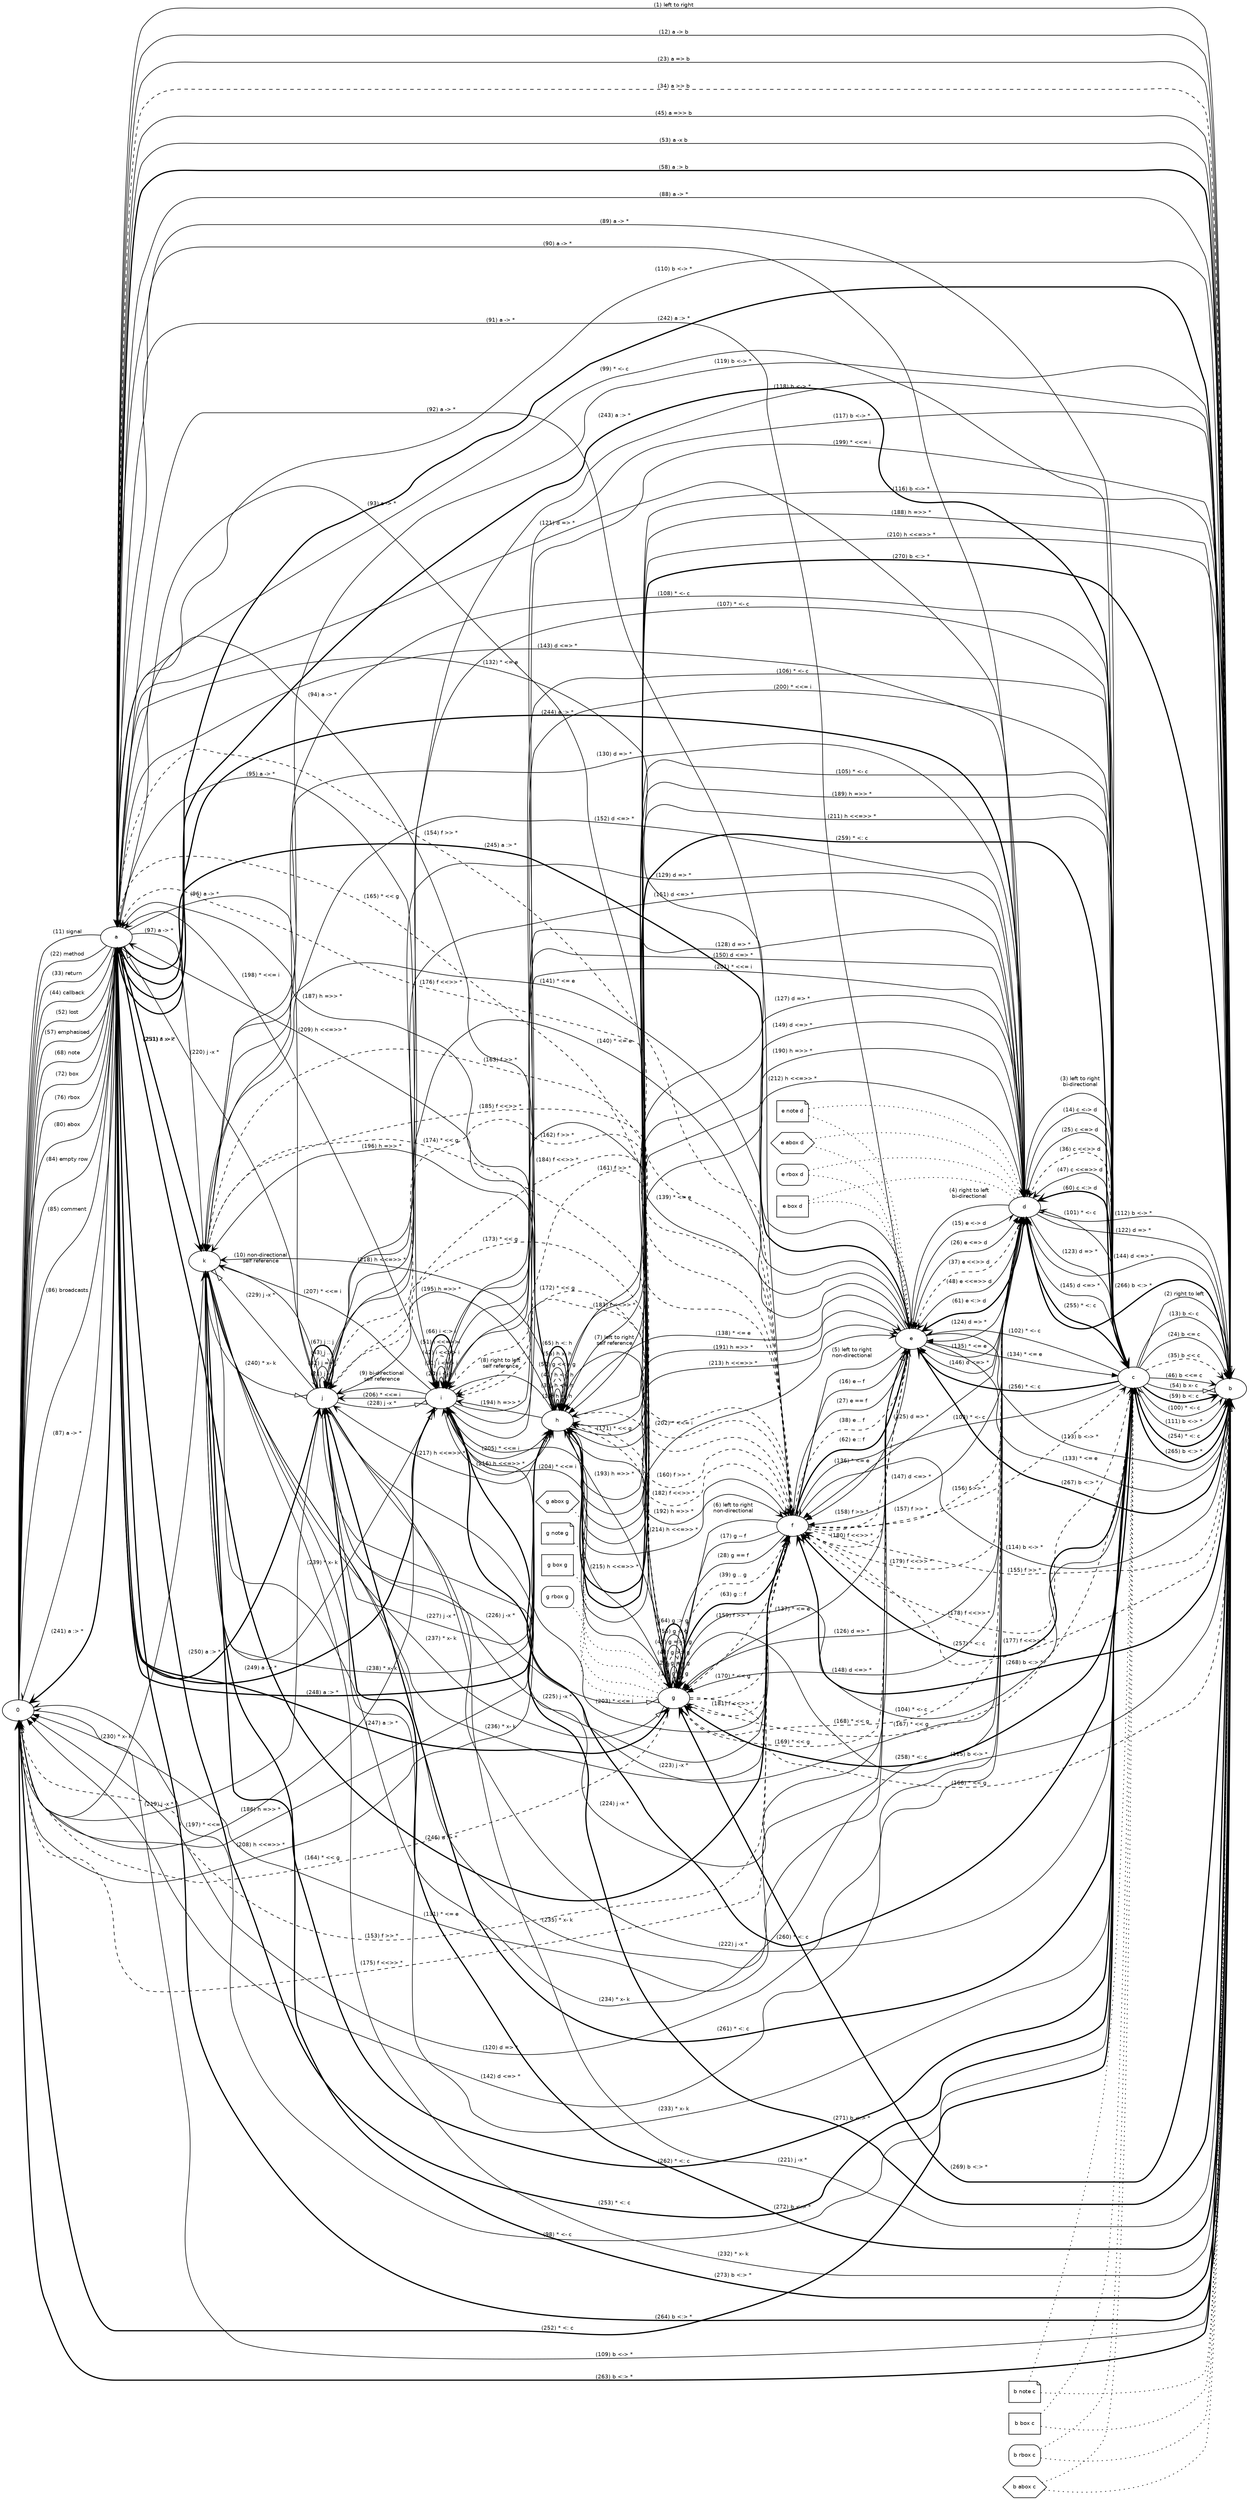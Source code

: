graph {
  rankdir=LR
  splines=true
  ordering=out
  fontname="Helvetica"
  fontsize="9"
  node [style=filled, fillcolor=white fontname="Helvetica", fontsize="9" ]
  edge [fontname="Helvetica", fontsize="9", arrowhead=vee, arrowtail=vee, dir=forward]

  "0" [label="0"];
  "a" [label="a"];
  "b" [label="b"];
  "c" [label="c"];
  "d" [label="d"];
  "e" [label="e"];
  "f" [label="f"];
  "g" [label="g"];
  "h" [label="h"];
  "i" [label="i"];
  "j" [label="j"];
  "k" [label="k"];

  "a" -- "b" [label="(1) left to right", dir="none"]
  "b" -- "c" [label="(2) right to left", dir="none"]
  "c" -- "d" [label="(3) left to right
bi-directional

", dir="none"]
  "d" -- "e" [label="(4) right to left
bi-directional

", dir="none"]
  "e" -- "f" [label="(5) left to right
non-directional

", dir="none"]
  "f" -- "g" [label="(6) left to right
non-directional

", dir="none"]
  "g" -- "h" [label="(7) left to right
self reference

", dir="none"]
  "h" -- "i" [label="(8) right to left
self reference

", dir="none"]
  "i" -- "j" [label="(9) bi-directional
self reference

", dir="none"]
  "j" -- "k" [label="(10) non-directional
self reference

", dir="none"]
  "0" -- "a" [label="(11) signal", dir="none"]
  "a" -- "b" [label="(12) a -> b", arrowhead="rvee"]
  "c" -- "b" [label="(13) b <- c", arrowhead="rvee"]
  "c" -- "d" [label="(14) c <-> d", arrowhead="rvee", arrowtail="rvee", dir="both"]
  "e" -- "d" [label="(15) e <-> d", arrowhead="rvee", arrowtail="rvee", dir="both"]
  "e" -- "f" [label="(16) e -- f", dir="none"]
  "g" -- "f" [label="(17) g -- f", dir="none"]
  "g" -- "g" [label="(18) g -> g", arrowhead="rvee"]
  "h" -- "h" [label="(19) h <- h", arrowhead="rvee"]
  "i" -- "i" [label="(20) i <-> i", arrowhead="rvee", arrowtail="rvee", dir="both"]
  "j" -- "j" [label="(21) j -- j", dir="none"]
  "0" -- "a" [label="(22) method", dir="none"]
  "a" -- "b" [label="(23) a => b", arrowhead="normal"]
  "c" -- "b" [label="(24) b <= c", arrowhead="normal"]
  "c" -- "d" [label="(25) c <=> d", arrowhead="normal", arrowtail="normal", dir="both"]
  "e" -- "d" [label="(26) e <=> d", arrowhead="normal", arrowtail="normal", dir="both"]
  "e" -- "f" [label="(27) e == f", dir="none"]
  "g" -- "f" [label="(28) g == f", dir="none"]
  "g" -- "g" [label="(29) g => g", arrowhead="normal"]
  "h" -- "h" [label="(30) h <= h", arrowhead="normal"]
  "i" -- "i" [label="(31) i <=> i", arrowhead="normal", arrowtail="normal", dir="both"]
  "j" -- "j" [label="(32) j == j", dir="none"]
  "0" -- "a" [label="(33) return", dir="none"]
  "a" -- "b" [label="(34) a >> b", style="dashed"]
  "c" -- "b" [label="(35) b << c", style="dashed"]
  "c" -- "d" [label="(36) c <<>> d", style="dashed", dir="both"]
  "e" -- "d" [label="(37) e <<>> d", style="dashed", dir="both"]
  "e" -- "f" [label="(38) e .. f", style="dashed", dir="none"]
  "g" -- "f" [label="(39) g .. g", style="dashed", dir="none"]
  "g" -- "g" [label="(40) g >> g", style="dashed"]
  "h" -- "h" [label="(41) h << h", style="dashed"]
  "i" -- "i" [label="(42) i <<>> i", style="dashed", dir="both"]
  "j" -- "j" [label="(43) j .. j", style="dashed", dir="none"]
  "0" -- "a" [label="(44) callback", dir="none"]
  "a" -- "b" [label="(45) a =>> b"]
  "c" -- "b" [label="(46) b <<= c"]
  "c" -- "d" [label="(47) c <<=>> d", dir="both"]
  "e" -- "d" [label="(48) e <<=>> d", dir="both"]
  "g" -- "g" [label="(49) g =>> g"]
  "h" -- "h" [label="(50) g <<= g"]
  "i" -- "i" [label="(51) i <<=>>i ", dir="both"]
  "0" -- "a" [label="(52) lost", dir="none"]
  "a" -- "b" [label="(53) a -x b", arrowhead="oinvonormal"]
  "c" -- "b" [label="(54) b x- c", arrowhead="oinvonormal"]
  "g" -- "g" [label="(55) g -x g", arrowhead="oinvonormal"]
  "h" -- "h" [label="(56) h x- h", arrowhead="oinvonormal"]
  "0" -- "a" [label="(57) emphasised", dir="none"]
  "a" -- "b" [label="(58) a :> b", style="bold"]
  "c" -- "b" [label="(59) b <: c", style="bold"]
  "c" -- "d" [label="(60) c <:> d", style="bold", dir="both"]
  "e" -- "d" [label="(61) e <:> d", style="bold", dir="both"]
  "e" -- "f" [label="(62) e :: f", style="bold", dir="none"]
  "g" -- "f" [label="(63) g :: f", style="bold", dir="none"]
  "g" -- "g" [label="(64) g :> g", style="bold"]
  "h" -- "h" [label="(65) h <: h", style="bold"]
  "i" -- "i" [label="(66) i <:> i", style="bold", dir="both"]
  "j" -- "j" [label="(67) j :: j", style="bold", dir="none"]
  "0" -- "a" [label="(68) note", dir="none"]
  box69 [label="b note c", shape="note"]
  box69 -- {"b","c"} [style="dotted", dir="none"]
  box70 [label="e note d", shape="note"]
  box70 -- {"e","d"} [style="dotted", dir="none"]
  box71 [label="g note g", shape="note"]
  box71 -- {"g","g"} [style="dotted", dir="none"]
  "0" -- "a" [label="(72) box", dir="none"]
  box73 [label="b box c", shape="box"]
  box73 -- {"b","c"} [style="dotted", dir="none"]
  box74 [label="e box d", shape="box"]
  box74 -- {"e","d"} [style="dotted", dir="none"]
  box75 [label="g box g", shape="box"]
  box75 -- {"g","g"} [style="dotted", dir="none"]
  "0" -- "a" [label="(76) rbox", dir="none"]
  box77 [label="b rbox c", style="rounded", shape="box"]
  box77 -- {"b","c"} [style="dotted", dir="none"]
  box78 [label="e rbox d", style="rounded", shape="box"]
  box78 -- {"e","d"} [style="dotted", dir="none"]
  box79 [label="g rbox g", style="rounded", shape="box"]
  box79 -- {"g","g"} [style="dotted", dir="none"]
  "0" -- "a" [label="(80) abox", dir="none"]
  box81 [label="b abox c", shape="hexagon"]
  box81 -- {"b","c"} [style="dotted", dir="none"]
  box82 [label="e abox d", shape="hexagon"]
  box82 -- {"e","d"} [style="dotted", dir="none"]
  box83 [label="g abox g", shape="hexagon"]
  box83 -- {"g","g"} [style="dotted", dir="none"]
  "0" -- "a" [label="(84) empty row", dir="none"]
  "0" -- "a" [label="(85) comment", dir="none"]
  "0" -- "a" [label="(86) broadcasts", dir="none"]
  "a" -- "0" [label="(87) a -> *", arrowhead="rvee"]
  "a" -- "b" [label="(88) a -> *", arrowhead="rvee"]
  "a" -- "c" [label="(89) a -> *", arrowhead="rvee"]
  "a" -- "d" [label="(90) a -> *", arrowhead="rvee"]
  "a" -- "e" [label="(91) a -> *", arrowhead="rvee"]
  "a" -- "f" [label="(92) a -> *", arrowhead="rvee"]
  "a" -- "g" [label="(93) a -> *", arrowhead="rvee"]
  "a" -- "h" [label="(94) a -> *", arrowhead="rvee"]
  "a" -- "i" [label="(95) a -> *", arrowhead="rvee"]
  "a" -- "j" [label="(96) a -> *", arrowhead="rvee"]
  "a" -- "k" [label="(97) a -> *", arrowhead="rvee"]
  "c" -- "0" [label="(98) * <- c", arrowhead="rvee"]
  "c" -- "a" [label="(99) * <- c", arrowhead="rvee"]
  "c" -- "b" [label="(100) * <- c", arrowhead="rvee"]
  "c" -- "d" [label="(101) * <- c", arrowhead="rvee"]
  "c" -- "e" [label="(102) * <- c", arrowhead="rvee"]
  "c" -- "f" [label="(103) * <- c", arrowhead="rvee"]
  "c" -- "g" [label="(104) * <- c", arrowhead="rvee"]
  "c" -- "h" [label="(105) * <- c", arrowhead="rvee"]
  "c" -- "i" [label="(106) * <- c", arrowhead="rvee"]
  "c" -- "j" [label="(107) * <- c", arrowhead="rvee"]
  "c" -- "k" [label="(108) * <- c", arrowhead="rvee"]
  "b" -- "0" [label="(109) b <-> *", arrowhead="rvee", arrowtail="rvee", dir="both"]
  "b" -- "a" [label="(110) b <-> *", arrowhead="rvee", arrowtail="rvee", dir="both"]
  "b" -- "c" [label="(111) b <-> *", arrowhead="rvee", arrowtail="rvee", dir="both"]
  "b" -- "d" [label="(112) b <-> *", arrowhead="rvee", arrowtail="rvee", dir="both"]
  "b" -- "e" [label="(113) b <-> *", arrowhead="rvee", arrowtail="rvee", dir="both"]
  "b" -- "f" [label="(114) b <-> *", arrowhead="rvee", arrowtail="rvee", dir="both"]
  "b" -- "g" [label="(115) b <-> *", arrowhead="rvee", arrowtail="rvee", dir="both"]
  "b" -- "h" [label="(116) b <-> *", arrowhead="rvee", arrowtail="rvee", dir="both"]
  "b" -- "i" [label="(117) b <-> *", arrowhead="rvee", arrowtail="rvee", dir="both"]
  "b" -- "j" [label="(118) b <-> *", arrowhead="rvee", arrowtail="rvee", dir="both"]
  "b" -- "k" [label="(119) b <-> *", arrowhead="rvee", arrowtail="rvee", dir="both"]
  "d" -- "0" [label="(120) d => *", arrowhead="normal"]
  "d" -- "a" [label="(121) d => *", arrowhead="normal"]
  "d" -- "b" [label="(122) d => *", arrowhead="normal"]
  "d" -- "c" [label="(123) d => *", arrowhead="normal"]
  "d" -- "e" [label="(124) d => *", arrowhead="normal"]
  "d" -- "f" [label="(125) d => *", arrowhead="normal"]
  "d" -- "g" [label="(126) d => *", arrowhead="normal"]
  "d" -- "h" [label="(127) d => *", arrowhead="normal"]
  "d" -- "i" [label="(128) d => *", arrowhead="normal"]
  "d" -- "j" [label="(129) d => *", arrowhead="normal"]
  "d" -- "k" [label="(130) d => *", arrowhead="normal"]
  "e" -- "0" [label="(131) * <= e", arrowhead="normal"]
  "e" -- "a" [label="(132) * <= e", arrowhead="normal"]
  "e" -- "b" [label="(133) * <= e", arrowhead="normal"]
  "e" -- "c" [label="(134) * <= e", arrowhead="normal"]
  "e" -- "d" [label="(135) * <= e", arrowhead="normal"]
  "e" -- "f" [label="(136) * <= e", arrowhead="normal"]
  "e" -- "g" [label="(137) * <= e", arrowhead="normal"]
  "e" -- "h" [label="(138) * <= e", arrowhead="normal"]
  "e" -- "i" [label="(139) * <= e", arrowhead="normal"]
  "e" -- "j" [label="(140) * <= e", arrowhead="normal"]
  "e" -- "k" [label="(141) * <= e", arrowhead="normal"]
  "d" -- "0" [label="(142) d <=> *", arrowhead="normal", arrowtail="normal", dir="both"]
  "d" -- "a" [label="(143) d <=> *", arrowhead="normal", arrowtail="normal", dir="both"]
  "d" -- "b" [label="(144) d <=> *", arrowhead="normal", arrowtail="normal", dir="both"]
  "d" -- "c" [label="(145) d <=> *", arrowhead="normal", arrowtail="normal", dir="both"]
  "d" -- "e" [label="(146) d <=> *", arrowhead="normal", arrowtail="normal", dir="both"]
  "d" -- "f" [label="(147) d <=> *", arrowhead="normal", arrowtail="normal", dir="both"]
  "d" -- "g" [label="(148) d <=> *", arrowhead="normal", arrowtail="normal", dir="both"]
  "d" -- "h" [label="(149) d <=> *", arrowhead="normal", arrowtail="normal", dir="both"]
  "d" -- "i" [label="(150) d <=> *", arrowhead="normal", arrowtail="normal", dir="both"]
  "d" -- "j" [label="(151) d <=> *", arrowhead="normal", arrowtail="normal", dir="both"]
  "d" -- "k" [label="(152) d <=> *", arrowhead="normal", arrowtail="normal", dir="both"]
  "f" -- "0" [label="(153) f >> *", style="dashed"]
  "f" -- "a" [label="(154) f >> *", style="dashed"]
  "f" -- "b" [label="(155) f >> *", style="dashed"]
  "f" -- "c" [label="(156) f >> *", style="dashed"]
  "f" -- "d" [label="(157) f >> *", style="dashed"]
  "f" -- "e" [label="(158) f >> *", style="dashed"]
  "f" -- "g" [label="(159) f >> *", style="dashed"]
  "f" -- "h" [label="(160) f >> *", style="dashed"]
  "f" -- "i" [label="(161) f >> *", style="dashed"]
  "f" -- "j" [label="(162) f >> *", style="dashed"]
  "f" -- "k" [label="(163) f >> *", style="dashed"]
  "g" -- "0" [label="(164) * << g", style="dashed"]
  "g" -- "a" [label="(165) * << g", style="dashed"]
  "g" -- "b" [label="(166) * << g", style="dashed"]
  "g" -- "c" [label="(167) * << g", style="dashed"]
  "g" -- "d" [label="(168) * << g", style="dashed"]
  "g" -- "e" [label="(169) * << g", style="dashed"]
  "g" -- "f" [label="(170) * << g", style="dashed"]
  "g" -- "h" [label="(171) * << g", style="dashed"]
  "g" -- "i" [label="(172) * << g", style="dashed"]
  "g" -- "j" [label="(173) * << g", style="dashed"]
  "g" -- "k" [label="(174) * << g", style="dashed"]
  "f" -- "0" [label="(175) f <<>> *", style="dashed", dir="both"]
  "f" -- "a" [label="(176) f <<>> *", style="dashed", dir="both"]
  "f" -- "b" [label="(177) f <<>> *", style="dashed", dir="both"]
  "f" -- "c" [label="(178) f <<>> *", style="dashed", dir="both"]
  "f" -- "d" [label="(179) f <<>> *", style="dashed", dir="both"]
  "f" -- "e" [label="(180) f <<>> *", style="dashed", dir="both"]
  "f" -- "g" [label="(181) f <<>> *", style="dashed", dir="both"]
  "f" -- "h" [label="(182) f <<>> *", style="dashed", dir="both"]
  "f" -- "i" [label="(183) f <<>> *", style="dashed", dir="both"]
  "f" -- "j" [label="(184) f <<>> *", style="dashed", dir="both"]
  "f" -- "k" [label="(185) f <<>> *", style="dashed", dir="both"]
  "h" -- "0" [label="(186) h =>> *"]
  "h" -- "a" [label="(187) h =>> *"]
  "h" -- "b" [label="(188) h =>> *"]
  "h" -- "c" [label="(189) h =>> *"]
  "h" -- "d" [label="(190) h =>> *"]
  "h" -- "e" [label="(191) h =>> *"]
  "h" -- "f" [label="(192) h =>> *"]
  "h" -- "g" [label="(193) h =>> *"]
  "h" -- "i" [label="(194) h =>> *"]
  "h" -- "j" [label="(195) h =>> *"]
  "h" -- "k" [label="(196) h =>> *"]
  "i" -- "0" [label="(197) * <<= i"]
  "i" -- "a" [label="(198) * <<= i"]
  "i" -- "b" [label="(199) * <<= i"]
  "i" -- "c" [label="(200) * <<= i"]
  "i" -- "d" [label="(201) * <<= i"]
  "i" -- "e" [label="(202) * <<= i"]
  "i" -- "f" [label="(203) * <<= i"]
  "i" -- "g" [label="(204) * <<= i"]
  "i" -- "h" [label="(205) * <<= i"]
  "i" -- "j" [label="(206) * <<= i"]
  "i" -- "k" [label="(207) * <<= i"]
  "h" -- "0" [label="(208) h <<=>> *", dir="both"]
  "h" -- "a" [label="(209) h <<=>> *", dir="both"]
  "h" -- "b" [label="(210) h <<=>> *", dir="both"]
  "h" -- "c" [label="(211) h <<=>> *", dir="both"]
  "h" -- "d" [label="(212) h <<=>> *", dir="both"]
  "h" -- "e" [label="(213) h <<=>> *", dir="both"]
  "h" -- "f" [label="(214) h <<=>> *", dir="both"]
  "h" -- "g" [label="(215) h <<=>> *", dir="both"]
  "h" -- "i" [label="(216) h <<=>> *", dir="both"]
  "h" -- "j" [label="(217) h <<=>> *", dir="both"]
  "h" -- "k" [label="(218) h <<=>> *", dir="both"]
  "j" -- "0" [label="(219) j -x *", arrowhead="oinvonormal"]
  "j" -- "a" [label="(220) j -x *", arrowhead="oinvonormal"]
  "j" -- "b" [label="(221) j -x *", arrowhead="oinvonormal"]
  "j" -- "c" [label="(222) j -x *", arrowhead="oinvonormal"]
  "j" -- "d" [label="(223) j -x *", arrowhead="oinvonormal"]
  "j" -- "e" [label="(224) j -x *", arrowhead="oinvonormal"]
  "j" -- "f" [label="(225) j -x *", arrowhead="oinvonormal"]
  "j" -- "g" [label="(226) j -x *", arrowhead="oinvonormal"]
  "j" -- "h" [label="(227) j -x *", arrowhead="oinvonormal"]
  "j" -- "i" [label="(228) j -x *", arrowhead="oinvonormal"]
  "j" -- "k" [label="(229) j -x *", arrowhead="oinvonormal"]
  "k" -- "0" [label="(230) * x- k", arrowhead="oinvonormal"]
  "k" -- "a" [label="(231) * x- k", arrowhead="oinvonormal"]
  "k" -- "b" [label="(232) * x- k", arrowhead="oinvonormal"]
  "k" -- "c" [label="(233) * x- k", arrowhead="oinvonormal"]
  "k" -- "d" [label="(234) * x- k", arrowhead="oinvonormal"]
  "k" -- "e" [label="(235) * x- k", arrowhead="oinvonormal"]
  "k" -- "f" [label="(236) * x- k", arrowhead="oinvonormal"]
  "k" -- "g" [label="(237) * x- k", arrowhead="oinvonormal"]
  "k" -- "h" [label="(238) * x- k", arrowhead="oinvonormal"]
  "k" -- "i" [label="(239) * x- k", arrowhead="oinvonormal"]
  "k" -- "j" [label="(240) * x- k", arrowhead="oinvonormal"]
  "a" -- "0" [label="(241) a :> *", style="bold"]
  "a" -- "b" [label="(242) a :> *", style="bold"]
  "a" -- "c" [label="(243) a :> *", style="bold"]
  "a" -- "d" [label="(244) a :> *", style="bold"]
  "a" -- "e" [label="(245) a :> *", style="bold"]
  "a" -- "f" [label="(246) a :> *", style="bold"]
  "a" -- "g" [label="(247) a :> *", style="bold"]
  "a" -- "h" [label="(248) a :> *", style="bold"]
  "a" -- "i" [label="(249) a :> *", style="bold"]
  "a" -- "j" [label="(250) a :> *", style="bold"]
  "a" -- "k" [label="(251) a :> *", style="bold"]
  "c" -- "0" [label="(252) * <: c", style="bold"]
  "c" -- "a" [label="(253) * <: c", style="bold"]
  "c" -- "b" [label="(254) * <: c", style="bold"]
  "c" -- "d" [label="(255) * <: c", style="bold"]
  "c" -- "e" [label="(256) * <: c", style="bold"]
  "c" -- "f" [label="(257) * <: c", style="bold"]
  "c" -- "g" [label="(258) * <: c", style="bold"]
  "c" -- "h" [label="(259) * <: c", style="bold"]
  "c" -- "i" [label="(260) * <: c", style="bold"]
  "c" -- "j" [label="(261) * <: c", style="bold"]
  "c" -- "k" [label="(262) * <: c", style="bold"]
  "b" -- "0" [label="(263) b <:> *", style="bold", dir="both"]
  "b" -- "a" [label="(264) b <:> *", style="bold", dir="both"]
  "b" -- "c" [label="(265) b <:> *", style="bold", dir="both"]
  "b" -- "d" [label="(266) b <:> *", style="bold", dir="both"]
  "b" -- "e" [label="(267) b <:> *", style="bold", dir="both"]
  "b" -- "f" [label="(268) b <:> *", style="bold", dir="both"]
  "b" -- "g" [label="(269) b <:> *", style="bold", dir="both"]
  "b" -- "h" [label="(270) b <:> *", style="bold", dir="both"]
  "b" -- "i" [label="(271) b <:> *", style="bold", dir="both"]
  "b" -- "j" [label="(272) b <:> *", style="bold", dir="both"]
  "b" -- "k" [label="(273) b <:> *", style="bold", dir="both"]
}